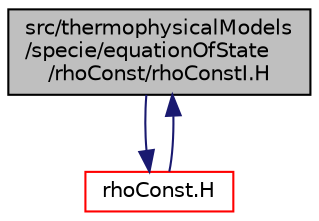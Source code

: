 digraph "src/thermophysicalModels/specie/equationOfState/rhoConst/rhoConstI.H"
{
  bgcolor="transparent";
  edge [fontname="Helvetica",fontsize="10",labelfontname="Helvetica",labelfontsize="10"];
  node [fontname="Helvetica",fontsize="10",shape=record];
  Node1 [label="src/thermophysicalModels\l/specie/equationOfState\l/rhoConst/rhoConstI.H",height=0.2,width=0.4,color="black", fillcolor="grey75", style="filled", fontcolor="black"];
  Node1 -> Node2 [color="midnightblue",fontsize="10",style="solid",fontname="Helvetica"];
  Node2 [label="rhoConst.H",height=0.2,width=0.4,color="red",URL="$a10490.html"];
  Node2 -> Node1 [color="midnightblue",fontsize="10",style="solid",fontname="Helvetica"];
}
